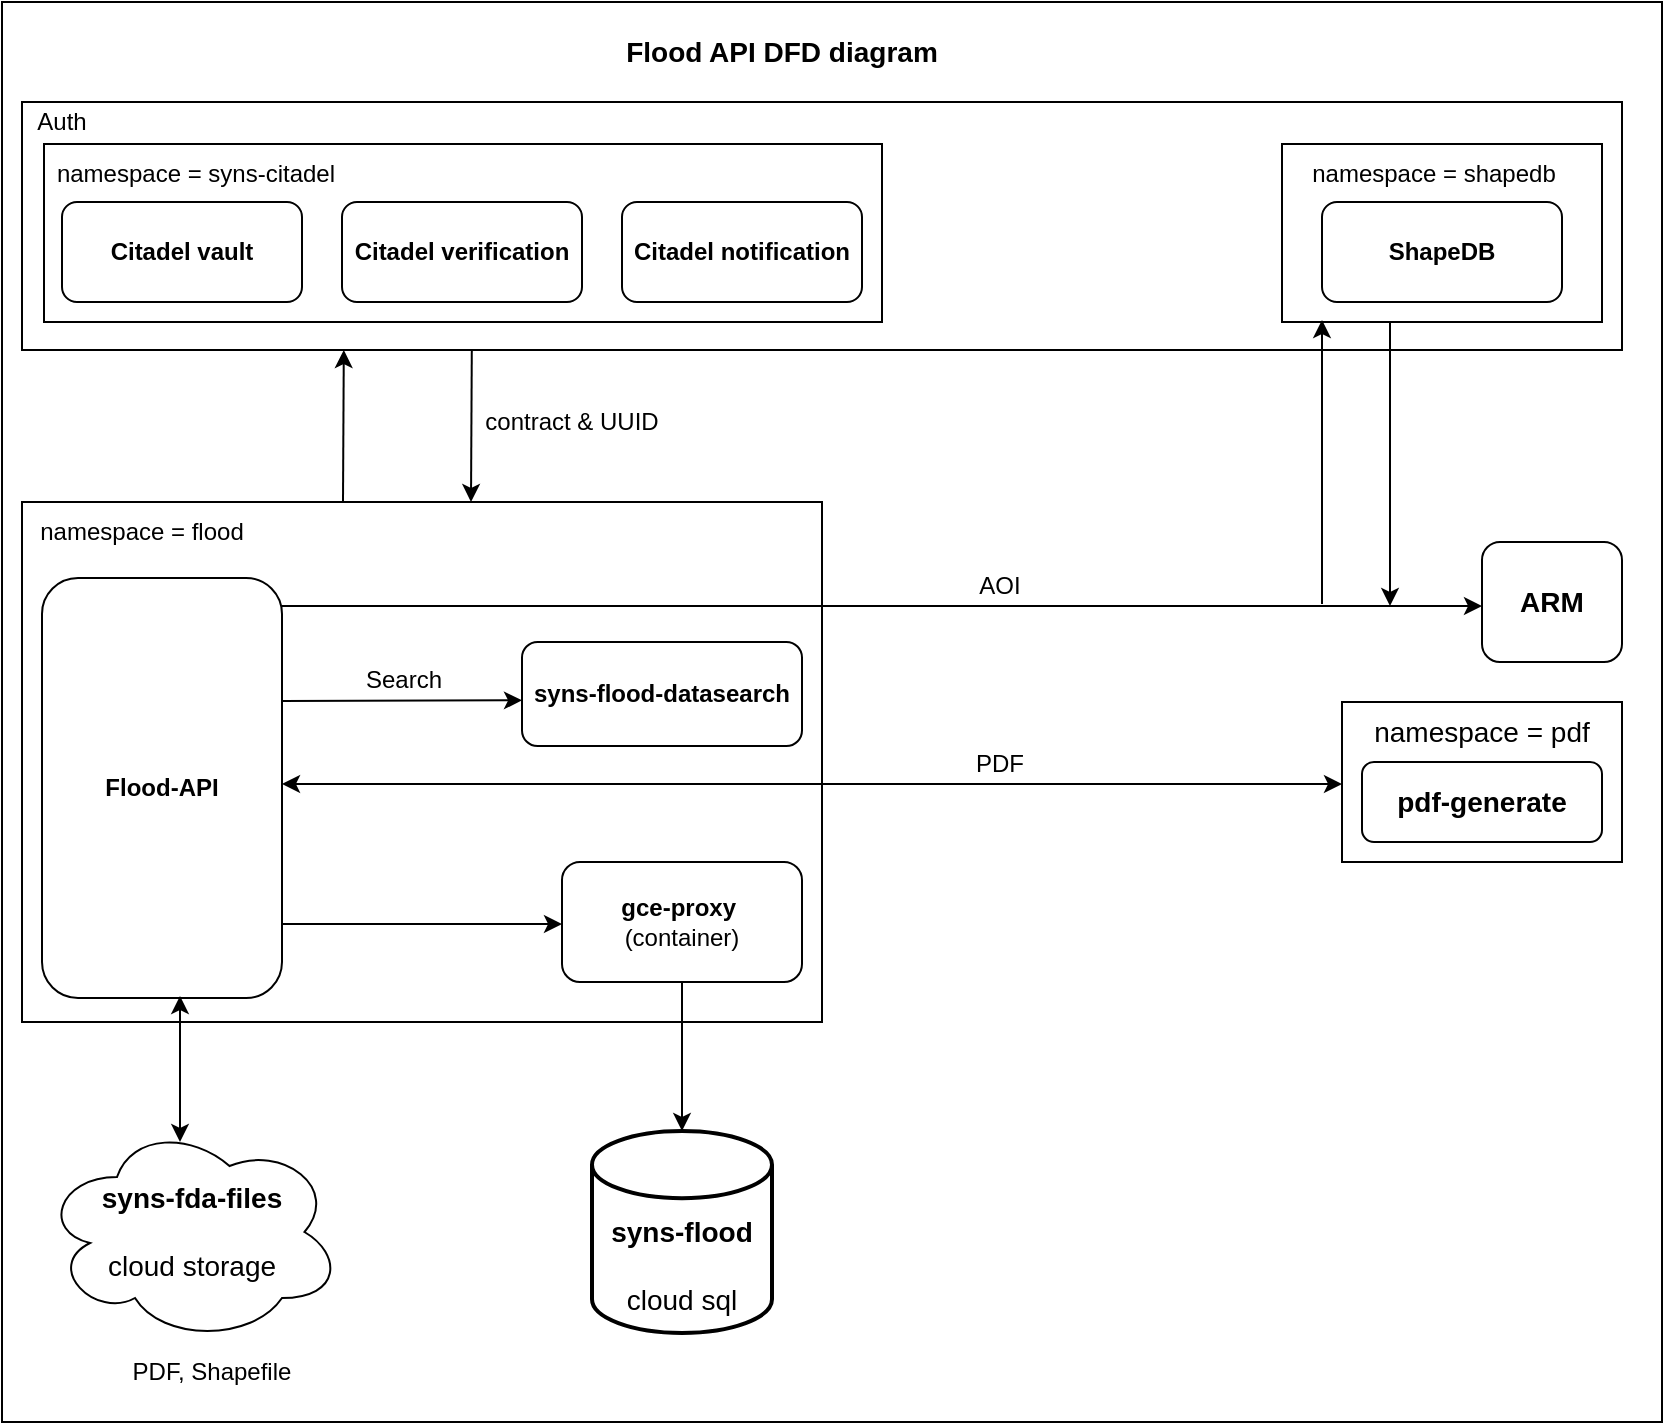 <mxfile version="15.7.0" type="github">
  <diagram id="u1A7Wv8suJlV6ekKMkJ3" name="Page-1">
    <mxGraphModel dx="1635" dy="866" grid="1" gridSize="10" guides="1" tooltips="1" connect="1" arrows="1" fold="1" page="1" pageScale="1" pageWidth="850" pageHeight="1100" math="0" shadow="0">
      <root>
        <mxCell id="0" />
        <mxCell id="1" parent="0" />
        <mxCell id="8ferR3esrWney0wUMfSO-17" value="" style="rounded=0;whiteSpace=wrap;html=1;" parent="1" vertex="1">
          <mxGeometry x="10" y="20" width="830" height="710" as="geometry" />
        </mxCell>
        <mxCell id="8ferR3esrWney0wUMfSO-18" value="Flood API DFD diagram" style="text;html=1;strokeColor=none;fillColor=none;align=center;verticalAlign=middle;whiteSpace=wrap;rounded=0;fontStyle=1;fontSize=14;" parent="1" vertex="1">
          <mxGeometry x="310" y="30" width="180" height="30" as="geometry" />
        </mxCell>
        <mxCell id="8ferR3esrWney0wUMfSO-24" value="" style="group" parent="1" vertex="1" connectable="0">
          <mxGeometry x="20" y="70" width="800" height="124" as="geometry" />
        </mxCell>
        <mxCell id="8ferR3esrWney0wUMfSO-3" value="" style="rounded=0;whiteSpace=wrap;html=1;" parent="8ferR3esrWney0wUMfSO-24" vertex="1">
          <mxGeometry width="800" height="124" as="geometry" />
        </mxCell>
        <mxCell id="8ferR3esrWney0wUMfSO-5" value="Auth" style="text;html=1;strokeColor=none;fillColor=none;align=center;verticalAlign=middle;whiteSpace=wrap;rounded=0;" parent="8ferR3esrWney0wUMfSO-24" vertex="1">
          <mxGeometry width="40" height="20" as="geometry" />
        </mxCell>
        <mxCell id="8ferR3esrWney0wUMfSO-19" value="" style="group" parent="8ferR3esrWney0wUMfSO-24" vertex="1" connectable="0">
          <mxGeometry x="630" y="21" width="160" height="89" as="geometry" />
        </mxCell>
        <mxCell id="8ferR3esrWney0wUMfSO-11" value="" style="rounded=0;whiteSpace=wrap;html=1;" parent="8ferR3esrWney0wUMfSO-19" vertex="1">
          <mxGeometry width="160" height="89" as="geometry" />
        </mxCell>
        <mxCell id="8ferR3esrWney0wUMfSO-12" value="namespace = shapedb" style="text;html=1;strokeColor=none;fillColor=none;align=center;verticalAlign=middle;whiteSpace=wrap;rounded=0;" parent="8ferR3esrWney0wUMfSO-19" vertex="1">
          <mxGeometry x="1" width="150" height="30" as="geometry" />
        </mxCell>
        <mxCell id="8ferR3esrWney0wUMfSO-13" value="ShapeDB" style="rounded=1;whiteSpace=wrap;html=1;fontStyle=1" parent="8ferR3esrWney0wUMfSO-19" vertex="1">
          <mxGeometry x="20" y="29" width="120" height="50" as="geometry" />
        </mxCell>
        <mxCell id="8ferR3esrWney0wUMfSO-22" value="" style="group" parent="8ferR3esrWney0wUMfSO-24" vertex="1" connectable="0">
          <mxGeometry x="11" y="21" width="419" height="89" as="geometry" />
        </mxCell>
        <mxCell id="8ferR3esrWney0wUMfSO-4" value="" style="rounded=0;whiteSpace=wrap;html=1;" parent="8ferR3esrWney0wUMfSO-22" vertex="1">
          <mxGeometry width="419" height="89" as="geometry" />
        </mxCell>
        <mxCell id="8ferR3esrWney0wUMfSO-6" value="namespace = syns-citadel" style="text;html=1;strokeColor=none;fillColor=none;align=center;verticalAlign=middle;whiteSpace=wrap;rounded=0;" parent="8ferR3esrWney0wUMfSO-22" vertex="1">
          <mxGeometry x="1" width="150" height="30" as="geometry" />
        </mxCell>
        <mxCell id="8ferR3esrWney0wUMfSO-21" value="" style="group" parent="8ferR3esrWney0wUMfSO-22" vertex="1" connectable="0">
          <mxGeometry x="9" y="29" width="400" height="50" as="geometry" />
        </mxCell>
        <mxCell id="8ferR3esrWney0wUMfSO-7" value="Citadel vault" style="rounded=1;whiteSpace=wrap;html=1;fontStyle=1" parent="8ferR3esrWney0wUMfSO-21" vertex="1">
          <mxGeometry width="120" height="50" as="geometry" />
        </mxCell>
        <mxCell id="8ferR3esrWney0wUMfSO-8" value="Citadel verification" style="rounded=1;whiteSpace=wrap;html=1;fontStyle=1" parent="8ferR3esrWney0wUMfSO-21" vertex="1">
          <mxGeometry x="140" width="120" height="50" as="geometry" />
        </mxCell>
        <mxCell id="8ferR3esrWney0wUMfSO-9" value="Citadel notification" style="rounded=1;whiteSpace=wrap;html=1;fontStyle=1" parent="8ferR3esrWney0wUMfSO-21" vertex="1">
          <mxGeometry x="280" width="120" height="50" as="geometry" />
        </mxCell>
        <mxCell id="8ferR3esrWney0wUMfSO-25" value="" style="rounded=0;whiteSpace=wrap;html=1;labelBackgroundColor=none;fontSize=14;" parent="1" vertex="1">
          <mxGeometry x="20" y="270" width="400" height="260" as="geometry" />
        </mxCell>
        <mxCell id="8ferR3esrWney0wUMfSO-27" value="ARM" style="rounded=1;whiteSpace=wrap;html=1;labelBackgroundColor=none;fontSize=14;fontStyle=1" parent="1" vertex="1">
          <mxGeometry x="750" y="290" width="70" height="60" as="geometry" />
        </mxCell>
        <mxCell id="8ferR3esrWney0wUMfSO-31" value="&lt;b&gt;syns-fda-files &lt;/b&gt;&lt;br&gt;&lt;br&gt;cloud storage" style="ellipse;shape=cloud;whiteSpace=wrap;html=1;labelBackgroundColor=none;fontSize=14;" parent="1" vertex="1">
          <mxGeometry x="30" y="580" width="150" height="110" as="geometry" />
        </mxCell>
        <mxCell id="8ferR3esrWney0wUMfSO-32" value="&lt;b&gt;&lt;br&gt;&lt;br&gt;syns-flood&lt;/b&gt;&lt;br&gt;&lt;br&gt;cloud sql" style="strokeWidth=2;html=1;shape=mxgraph.flowchart.database;whiteSpace=wrap;labelBackgroundColor=none;fontSize=14;" parent="1" vertex="1">
          <mxGeometry x="305" y="584.5" width="90" height="101" as="geometry" />
        </mxCell>
        <mxCell id="8ferR3esrWney0wUMfSO-33" value="" style="group" parent="1" vertex="1" connectable="0">
          <mxGeometry x="680" y="370" width="140" height="80" as="geometry" />
        </mxCell>
        <mxCell id="8ferR3esrWney0wUMfSO-28" value="" style="rounded=0;whiteSpace=wrap;html=1;labelBackgroundColor=none;fontSize=14;" parent="8ferR3esrWney0wUMfSO-33" vertex="1">
          <mxGeometry width="140" height="80" as="geometry" />
        </mxCell>
        <mxCell id="8ferR3esrWney0wUMfSO-29" value="namespace = pdf" style="text;html=1;strokeColor=none;fillColor=none;align=center;verticalAlign=middle;whiteSpace=wrap;rounded=0;labelBackgroundColor=none;fontSize=14;" parent="8ferR3esrWney0wUMfSO-33" vertex="1">
          <mxGeometry x="10" width="120" height="30" as="geometry" />
        </mxCell>
        <mxCell id="8ferR3esrWney0wUMfSO-30" value="pdf-generate" style="rounded=1;whiteSpace=wrap;html=1;labelBackgroundColor=none;fontSize=14;fontStyle=1" parent="8ferR3esrWney0wUMfSO-33" vertex="1">
          <mxGeometry x="10" y="30" width="120" height="40" as="geometry" />
        </mxCell>
        <mxCell id="O1O7jSlh3-RSl_De3UBC-1" value="namespace = flood" style="text;html=1;strokeColor=none;fillColor=none;align=center;verticalAlign=middle;whiteSpace=wrap;rounded=0;" parent="1" vertex="1">
          <mxGeometry x="20" y="270" width="120" height="30" as="geometry" />
        </mxCell>
        <mxCell id="O1O7jSlh3-RSl_De3UBC-19" value="" style="endArrow=classic;html=1;rounded=0;entryX=0.113;entryY=1;entryDx=0;entryDy=0;entryPerimeter=0;" parent="1" edge="1">
          <mxGeometry width="50" height="50" relative="1" as="geometry">
            <mxPoint x="180.5" y="270" as="sourcePoint" />
            <mxPoint x="180.9" y="194" as="targetPoint" />
          </mxGeometry>
        </mxCell>
        <mxCell id="O1O7jSlh3-RSl_De3UBC-20" value="" style="endArrow=classic;html=1;rounded=0;entryX=0.113;entryY=1;entryDx=0;entryDy=0;entryPerimeter=0;fontStyle=0;verticalAlign=middle;" parent="1" edge="1">
          <mxGeometry width="50" height="50" relative="1" as="geometry">
            <mxPoint x="244.9" y="194" as="sourcePoint" />
            <mxPoint x="244.5" y="270" as="targetPoint" />
          </mxGeometry>
        </mxCell>
        <mxCell id="O1O7jSlh3-RSl_De3UBC-21" value="contract &amp;amp; UUID" style="text;html=1;strokeColor=none;fillColor=none;align=center;verticalAlign=middle;whiteSpace=wrap;rounded=0;" parent="1" vertex="1">
          <mxGeometry x="250" y="215" width="90" height="30" as="geometry" />
        </mxCell>
        <mxCell id="O1O7jSlh3-RSl_De3UBC-22" value="" style="endArrow=classic;html=1;rounded=0;verticalAlign=middle;" parent="1" edge="1">
          <mxGeometry width="50" height="50" relative="1" as="geometry">
            <mxPoint x="150" y="322" as="sourcePoint" />
            <mxPoint x="750" y="322" as="targetPoint" />
          </mxGeometry>
        </mxCell>
        <mxCell id="O1O7jSlh3-RSl_De3UBC-24" value="AOI" style="text;html=1;strokeColor=none;fillColor=none;align=center;verticalAlign=middle;whiteSpace=wrap;rounded=0;" parent="1" vertex="1">
          <mxGeometry x="479" y="297" width="60" height="30" as="geometry" />
        </mxCell>
        <mxCell id="O1O7jSlh3-RSl_De3UBC-26" value="" style="endArrow=classic;html=1;rounded=0;verticalAlign=middle;" parent="1" edge="1">
          <mxGeometry width="50" height="50" relative="1" as="geometry">
            <mxPoint x="670" y="321" as="sourcePoint" />
            <mxPoint x="670" y="179" as="targetPoint" />
          </mxGeometry>
        </mxCell>
        <mxCell id="O1O7jSlh3-RSl_De3UBC-27" value="" style="endArrow=classic;html=1;rounded=0;verticalAlign=middle;" parent="1" edge="1">
          <mxGeometry width="50" height="50" relative="1" as="geometry">
            <mxPoint x="704" y="180" as="sourcePoint" />
            <mxPoint x="704" y="322" as="targetPoint" />
          </mxGeometry>
        </mxCell>
        <mxCell id="O1O7jSlh3-RSl_De3UBC-29" value="" style="endArrow=classic;startArrow=classic;html=1;rounded=0;verticalAlign=middle;" parent="1" edge="1">
          <mxGeometry width="50" height="50" relative="1" as="geometry">
            <mxPoint x="680" y="411" as="sourcePoint" />
            <mxPoint x="150" y="411" as="targetPoint" />
          </mxGeometry>
        </mxCell>
        <mxCell id="O1O7jSlh3-RSl_De3UBC-30" value="PDF" style="text;html=1;strokeColor=none;fillColor=none;align=center;verticalAlign=middle;whiteSpace=wrap;rounded=0;" parent="1" vertex="1">
          <mxGeometry x="479" y="386" width="60" height="30" as="geometry" />
        </mxCell>
        <mxCell id="O1O7jSlh3-RSl_De3UBC-3" value="&lt;b&gt;Flood-API&lt;/b&gt;" style="rounded=1;whiteSpace=wrap;html=1;" parent="1" vertex="1">
          <mxGeometry x="30" y="308" width="120" height="210" as="geometry" />
        </mxCell>
        <mxCell id="O1O7jSlh3-RSl_De3UBC-6" value="&lt;b&gt;gce-proxy&lt;/b&gt;&lt;span&gt;&amp;nbsp;&lt;/span&gt;&lt;br&gt;&lt;span&gt;(container)&lt;/span&gt;" style="rounded=1;whiteSpace=wrap;html=1;" parent="1" vertex="1">
          <mxGeometry x="290" y="450" width="120" height="60" as="geometry" />
        </mxCell>
        <mxCell id="O1O7jSlh3-RSl_De3UBC-8" value="" style="endArrow=classic;html=1;rounded=0;" parent="1" edge="1">
          <mxGeometry x="30" y="308" width="50" height="50" as="geometry">
            <mxPoint x="150" y="481" as="sourcePoint" />
            <mxPoint x="290" y="481" as="targetPoint" />
          </mxGeometry>
        </mxCell>
        <mxCell id="O1O7jSlh3-RSl_De3UBC-32" value="" style="endArrow=classic;startArrow=classic;html=1;rounded=0;verticalAlign=middle;exitX=0.459;exitY=0.091;exitDx=0;exitDy=0;exitPerimeter=0;jumpSize=6;" parent="1" edge="1">
          <mxGeometry width="50" height="50" relative="1" as="geometry">
            <mxPoint x="99" y="590" as="sourcePoint" />
            <mxPoint x="99" y="517" as="targetPoint" />
          </mxGeometry>
        </mxCell>
        <mxCell id="O1O7jSlh3-RSl_De3UBC-34" value="PDF, Shapefile" style="text;html=1;strokeColor=none;fillColor=none;align=center;verticalAlign=middle;whiteSpace=wrap;rounded=0;" parent="1" vertex="1">
          <mxGeometry x="60" y="690" width="110" height="30" as="geometry" />
        </mxCell>
        <mxCell id="O1O7jSlh3-RSl_De3UBC-35" value="" style="endArrow=classic;html=1;rounded=0;verticalAlign=middle;exitX=0.5;exitY=1;exitDx=0;exitDy=0;entryX=0.5;entryY=0;entryDx=0;entryDy=0;entryPerimeter=0;" parent="1" source="O1O7jSlh3-RSl_De3UBC-6" target="8ferR3esrWney0wUMfSO-32" edge="1">
          <mxGeometry width="50" height="50" relative="1" as="geometry">
            <mxPoint x="400" y="390" as="sourcePoint" />
            <mxPoint x="450" y="340" as="targetPoint" />
          </mxGeometry>
        </mxCell>
        <mxCell id="O1O7jSlh3-RSl_De3UBC-37" value="&lt;b&gt;syns-flood-datasearch&lt;/b&gt;" style="rounded=1;whiteSpace=wrap;html=1;" parent="1" vertex="1">
          <mxGeometry x="270" y="340" width="140" height="52" as="geometry" />
        </mxCell>
        <mxCell id="O1O7jSlh3-RSl_De3UBC-40" value="" style="endArrow=classic;html=1;rounded=0;verticalAlign=middle;exitX=1;exitY=0.25;exitDx=0;exitDy=0;" parent="1" edge="1">
          <mxGeometry width="50" height="50" relative="1" as="geometry">
            <mxPoint x="150" y="369.5" as="sourcePoint" />
            <mxPoint x="270" y="369.167" as="targetPoint" />
          </mxGeometry>
        </mxCell>
        <mxCell id="O1O7jSlh3-RSl_De3UBC-43" value="Search" style="text;html=1;strokeColor=none;fillColor=none;align=center;verticalAlign=middle;whiteSpace=wrap;rounded=0;" parent="1" vertex="1">
          <mxGeometry x="181" y="344" width="60" height="30" as="geometry" />
        </mxCell>
      </root>
    </mxGraphModel>
  </diagram>
</mxfile>
